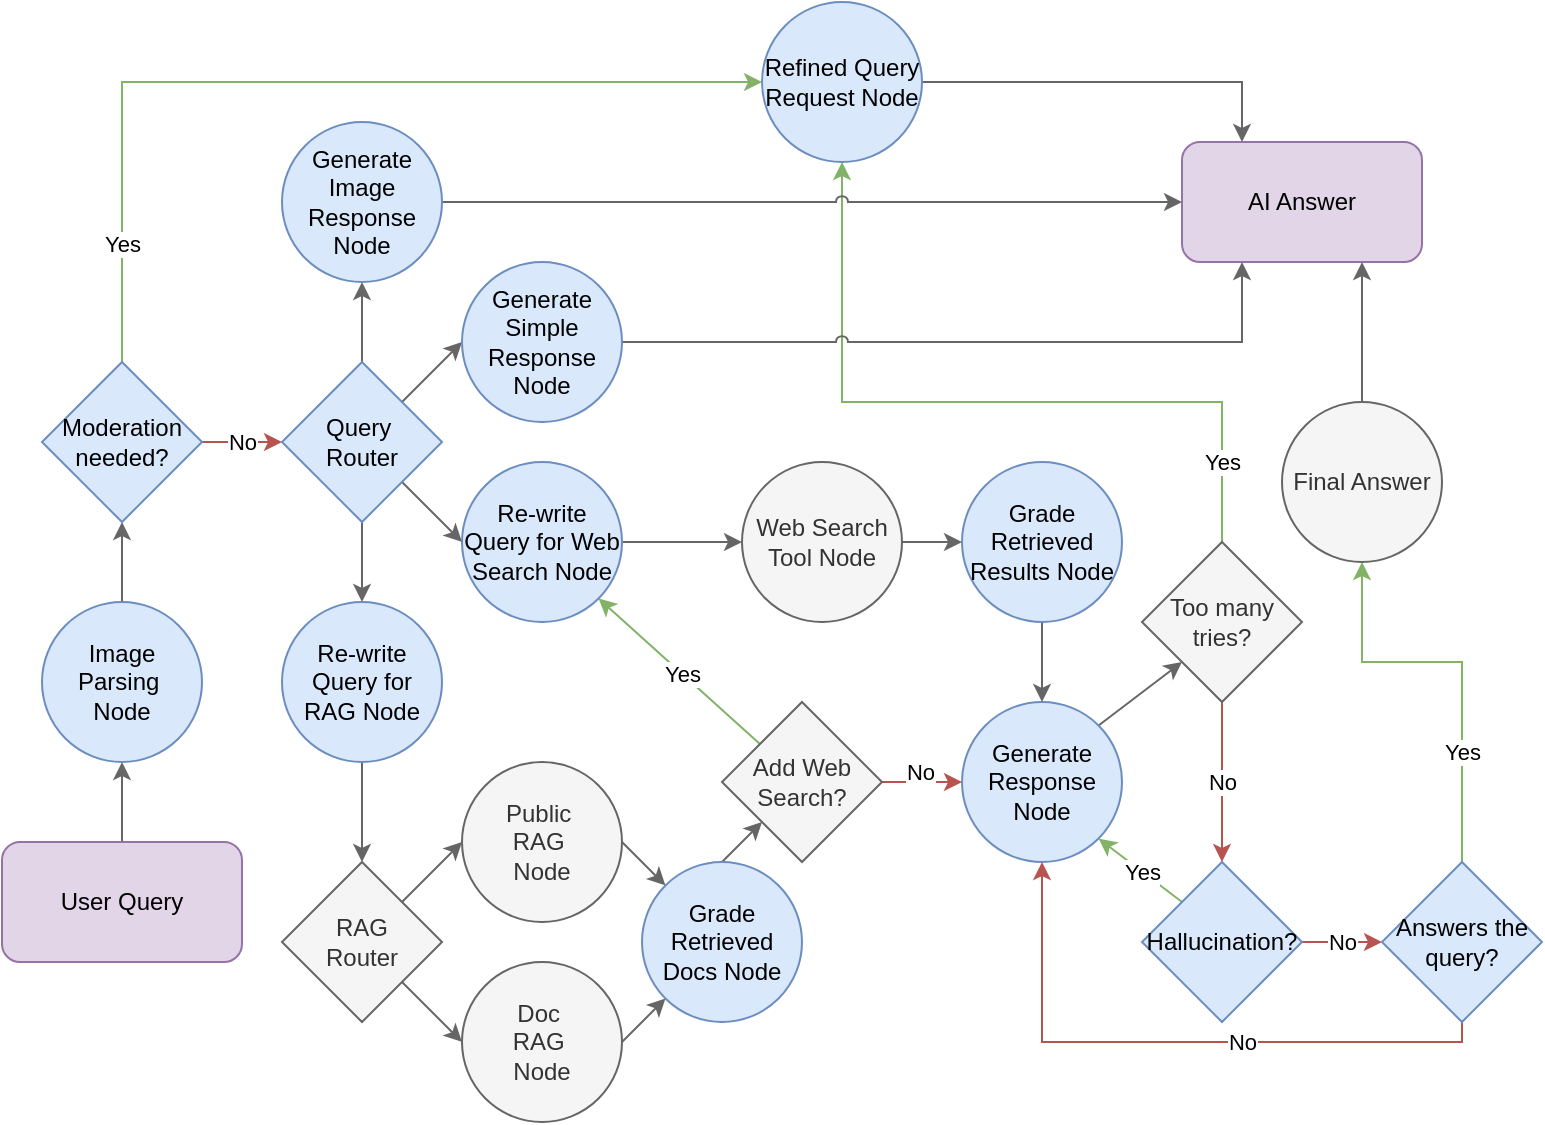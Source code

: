<mxfile version="25.0.3">
  <diagram name="Page-1" id="3-dAiq0loSyunrDHpGPL">
    <mxGraphModel dx="2276" dy="1849" grid="1" gridSize="10" guides="1" tooltips="1" connect="1" arrows="1" fold="1" page="1" pageScale="1" pageWidth="850" pageHeight="1100" math="0" shadow="0">
      <root>
        <mxCell id="0" />
        <mxCell id="1" parent="0" />
        <mxCell id="oLoNkmWW0kg5vh_2qyFr-16" style="edgeStyle=orthogonalEdgeStyle;rounded=0;orthogonalLoop=1;jettySize=auto;html=1;fillColor=#f5f5f5;strokeColor=#666666;movable=1;resizable=1;rotatable=1;deletable=1;editable=1;locked=0;connectable=1;" parent="1" source="zleJWlLDJKrZ-fklkJlN-1" target="zleJWlLDJKrZ-fklkJlN-39" edge="1">
          <mxGeometry relative="1" as="geometry" />
        </mxCell>
        <mxCell id="zleJWlLDJKrZ-fklkJlN-1" value="User Query" style="rounded=1;whiteSpace=wrap;html=1;fillColor=#e1d5e7;strokeColor=#9673a6;movable=1;resizable=1;rotatable=1;deletable=1;editable=1;locked=0;connectable=1;" parent="1" vertex="1">
          <mxGeometry x="-140" y="320" width="120" height="60" as="geometry" />
        </mxCell>
        <mxCell id="oLoNkmWW0kg5vh_2qyFr-29" value="No" style="rounded=0;orthogonalLoop=1;jettySize=auto;html=1;fillColor=#f8cecc;strokeColor=#b85450;exitX=1;exitY=0.5;exitDx=0;exitDy=0;movable=1;resizable=1;rotatable=1;deletable=1;editable=1;locked=0;connectable=1;entryX=0;entryY=0.5;entryDx=0;entryDy=0;" parent="1" source="zleJWlLDJKrZ-fklkJlN-6" target="zleJWlLDJKrZ-fklkJlN-8" edge="1">
          <mxGeometry x="-0.041" y="5" relative="1" as="geometry">
            <mxPoint x="220" y="300" as="sourcePoint" />
            <mxPoint x="390" y="300" as="targetPoint" />
            <mxPoint as="offset" />
          </mxGeometry>
        </mxCell>
        <mxCell id="oLoNkmWW0kg5vh_2qyFr-30" value="Yes" style="rounded=0;orthogonalLoop=1;jettySize=auto;html=1;fillColor=#d5e8d4;strokeColor=#82b366;elbow=vertical;movable=1;resizable=1;rotatable=1;deletable=1;editable=1;locked=0;connectable=1;entryX=1;entryY=1;entryDx=0;entryDy=0;" parent="1" source="zleJWlLDJKrZ-fklkJlN-6" target="zleJWlLDJKrZ-fklkJlN-10" edge="1">
          <mxGeometry x="-0.041" relative="1" as="geometry">
            <mxPoint x="260" y="230" as="sourcePoint" />
            <mxPoint x="190" y="250" as="targetPoint" />
            <mxPoint as="offset" />
          </mxGeometry>
        </mxCell>
        <mxCell id="zleJWlLDJKrZ-fklkJlN-6" value="Add Web Search?" style="rhombus;whiteSpace=wrap;html=1;labelBackgroundColor=none;fillColor=#f5f5f5;fontColor=#333333;strokeColor=#666666;movable=1;resizable=1;rotatable=1;deletable=1;editable=1;locked=0;connectable=1;" parent="1" vertex="1">
          <mxGeometry x="220" y="250" width="80" height="80" as="geometry" />
        </mxCell>
        <mxCell id="oLoNkmWW0kg5vh_2qyFr-2" style="rounded=0;orthogonalLoop=1;jettySize=auto;html=1;entryX=0;entryY=1;entryDx=0;entryDy=0;fillColor=#f5f5f5;strokeColor=#666666;exitX=1;exitY=0;exitDx=0;exitDy=0;movable=1;resizable=1;rotatable=1;deletable=1;editable=1;locked=0;connectable=1;" parent="1" source="zleJWlLDJKrZ-fklkJlN-8" target="oLoNkmWW0kg5vh_2qyFr-1" edge="1">
          <mxGeometry relative="1" as="geometry">
            <mxPoint x="924.961" y="230.309" as="sourcePoint" />
            <mxPoint x="960" y="190" as="targetPoint" />
            <Array as="points" />
          </mxGeometry>
        </mxCell>
        <mxCell id="zleJWlLDJKrZ-fklkJlN-8" value="Generate Response Node" style="ellipse;whiteSpace=wrap;html=1;aspect=fixed;fillColor=#dae8fc;strokeColor=#6c8ebf;gradientColor=none;labelBackgroundColor=none;movable=1;resizable=1;rotatable=1;deletable=1;editable=1;locked=0;connectable=1;" parent="1" vertex="1">
          <mxGeometry x="340" y="250" width="80" height="80" as="geometry" />
        </mxCell>
        <mxCell id="nSUb8rrqcTuWKknIw9ID-6" style="rounded=0;orthogonalLoop=1;jettySize=auto;html=1;fillColor=#f5f5f5;strokeColor=#666666;exitX=1;exitY=0.5;exitDx=0;exitDy=0;entryX=0;entryY=0.5;entryDx=0;entryDy=0;movable=1;resizable=1;rotatable=1;deletable=1;editable=1;locked=0;connectable=1;edgeStyle=orthogonalEdgeStyle;" parent="1" source="zleJWlLDJKrZ-fklkJlN-10" target="zleJWlLDJKrZ-fklkJlN-12" edge="1">
          <mxGeometry relative="1" as="geometry">
            <mxPoint x="110" y="330" as="sourcePoint" />
            <mxPoint x="700" y="460" as="targetPoint" />
          </mxGeometry>
        </mxCell>
        <mxCell id="zleJWlLDJKrZ-fklkJlN-10" value="Re-write Query for Web Search Node" style="ellipse;whiteSpace=wrap;html=1;aspect=fixed;fillColor=#dae8fc;strokeColor=#6c8ebf;gradientColor=none;labelBackgroundColor=none;labelBorderColor=none;movable=1;resizable=1;rotatable=1;deletable=1;editable=1;locked=0;connectable=1;" parent="1" vertex="1">
          <mxGeometry x="90" y="130" width="80" height="80" as="geometry" />
        </mxCell>
        <mxCell id="oLoNkmWW0kg5vh_2qyFr-31" style="rounded=0;orthogonalLoop=1;jettySize=auto;html=1;entryX=0;entryY=0.5;entryDx=0;entryDy=0;fillColor=#f5f5f5;strokeColor=#666666;exitX=1;exitY=0.5;exitDx=0;exitDy=0;movable=1;resizable=1;rotatable=1;deletable=1;editable=1;locked=0;connectable=1;" parent="1" source="zleJWlLDJKrZ-fklkJlN-12" target="nOd0-oaQQGOslEnTPFa--6" edge="1">
          <mxGeometry relative="1" as="geometry">
            <mxPoint x="330" y="160" as="sourcePoint" />
            <mxPoint x="740" y="300" as="targetPoint" />
          </mxGeometry>
        </mxCell>
        <mxCell id="zleJWlLDJKrZ-fklkJlN-12" value="Web Search Tool Node" style="ellipse;whiteSpace=wrap;html=1;aspect=fixed;fillColor=#f5f5f5;strokeColor=#666666;fontColor=#333333;movable=1;resizable=1;rotatable=1;deletable=1;editable=1;locked=0;connectable=1;" parent="1" vertex="1">
          <mxGeometry x="230" y="130" width="80" height="80" as="geometry" />
        </mxCell>
        <mxCell id="zleJWlLDJKrZ-fklkJlN-16" value="AI Answer" style="rounded=1;whiteSpace=wrap;html=1;fillColor=#e1d5e7;strokeColor=#9673a6;movable=1;resizable=1;rotatable=1;deletable=1;editable=1;locked=0;connectable=1;" parent="1" vertex="1">
          <mxGeometry x="450" y="-30" width="120" height="60" as="geometry" />
        </mxCell>
        <mxCell id="zleJWlLDJKrZ-fklkJlN-28" value="No" style="edgeStyle=orthogonalEdgeStyle;rounded=0;orthogonalLoop=1;jettySize=auto;html=1;entryX=0;entryY=0.5;entryDx=0;entryDy=0;fillColor=#f8cecc;strokeColor=#b85450;movable=1;resizable=1;rotatable=1;deletable=1;editable=1;locked=0;connectable=1;exitX=1;exitY=0.5;exitDx=0;exitDy=0;" parent="1" source="zleJWlLDJKrZ-fklkJlN-21" target="zleJWlLDJKrZ-fklkJlN-27" edge="1">
          <mxGeometry relative="1" as="geometry">
            <mxPoint as="offset" />
          </mxGeometry>
        </mxCell>
        <mxCell id="oLoNkmWW0kg5vh_2qyFr-6" value="Yes" style="rounded=0;orthogonalLoop=1;jettySize=auto;html=1;entryX=1;entryY=1;entryDx=0;entryDy=0;fillColor=#d5e8d4;strokeColor=#82b366;exitX=0;exitY=0;exitDx=0;exitDy=0;elbow=vertical;movable=1;resizable=1;rotatable=1;deletable=1;editable=1;locked=0;connectable=1;" parent="1" source="zleJWlLDJKrZ-fklkJlN-21" target="zleJWlLDJKrZ-fklkJlN-8" edge="1">
          <mxGeometry x="-0.049" relative="1" as="geometry">
            <mxPoint as="offset" />
          </mxGeometry>
        </mxCell>
        <mxCell id="zleJWlLDJKrZ-fklkJlN-21" value="Hallucination?" style="rhombus;whiteSpace=wrap;html=1;fillColor=#dae8fc;strokeColor=#6c8ebf;labelBackgroundColor=none;movable=1;resizable=1;rotatable=1;deletable=1;editable=1;locked=0;connectable=1;" parent="1" vertex="1">
          <mxGeometry x="430" y="330" width="80" height="80" as="geometry" />
        </mxCell>
        <mxCell id="zleJWlLDJKrZ-fklkJlN-32" value="No" style="edgeStyle=orthogonalEdgeStyle;rounded=0;orthogonalLoop=1;jettySize=auto;html=1;fillColor=#f8cecc;strokeColor=#b85450;movable=1;resizable=1;rotatable=1;deletable=1;editable=1;locked=0;connectable=1;exitX=0.5;exitY=1;exitDx=0;exitDy=0;entryX=0.5;entryY=1;entryDx=0;entryDy=0;" parent="1" source="zleJWlLDJKrZ-fklkJlN-27" target="zleJWlLDJKrZ-fklkJlN-8" edge="1">
          <mxGeometry x="-0.226" relative="1" as="geometry">
            <Array as="points">
              <mxPoint x="590" y="420" />
              <mxPoint x="380" y="420" />
            </Array>
            <mxPoint x="1080" y="420" as="sourcePoint" />
            <mxPoint x="940" y="380" as="targetPoint" />
            <mxPoint as="offset" />
          </mxGeometry>
        </mxCell>
        <mxCell id="zleJWlLDJKrZ-fklkJlN-43" value="Yes" style="edgeStyle=orthogonalEdgeStyle;rounded=0;orthogonalLoop=1;jettySize=auto;html=1;entryX=0.5;entryY=1;entryDx=0;entryDy=0;fillColor=#d5e8d4;strokeColor=#82b366;exitX=0.5;exitY=0;exitDx=0;exitDy=0;movable=1;resizable=1;rotatable=1;deletable=1;editable=1;locked=0;connectable=1;" parent="1" source="zleJWlLDJKrZ-fklkJlN-27" target="zleJWlLDJKrZ-fklkJlN-42" edge="1">
          <mxGeometry x="-0.444" relative="1" as="geometry">
            <Array as="points">
              <mxPoint x="590" y="230" />
              <mxPoint x="540" y="230" />
            </Array>
            <mxPoint x="910" y="340" as="sourcePoint" />
            <mxPoint x="930" y="190" as="targetPoint" />
            <mxPoint as="offset" />
          </mxGeometry>
        </mxCell>
        <mxCell id="zleJWlLDJKrZ-fklkJlN-27" value="Answers the query?" style="rhombus;whiteSpace=wrap;html=1;fillColor=#dae8fc;strokeColor=#6c8ebf;labelBackgroundColor=none;movable=1;resizable=1;rotatable=1;deletable=1;editable=1;locked=0;connectable=1;" parent="1" vertex="1">
          <mxGeometry x="550" y="330" width="80" height="80" as="geometry" />
        </mxCell>
        <mxCell id="oLoNkmWW0kg5vh_2qyFr-37" style="rounded=0;orthogonalLoop=1;jettySize=auto;html=1;entryX=0;entryY=0.5;entryDx=0;entryDy=0;fillColor=#f5f5f5;strokeColor=#666666;exitX=1;exitY=1;exitDx=0;exitDy=0;movable=1;resizable=1;rotatable=1;deletable=1;editable=1;locked=0;connectable=1;" parent="1" source="zleJWlLDJKrZ-fklkJlN-35" target="zleJWlLDJKrZ-fklkJlN-10" edge="1">
          <mxGeometry relative="1" as="geometry">
            <mxPoint x="-10" y="370" as="sourcePoint" />
            <mxPoint x="460" y="460" as="targetPoint" />
          </mxGeometry>
        </mxCell>
        <mxCell id="MqxE6IQARYcbxJ1bYYm3-2" style="rounded=0;orthogonalLoop=1;jettySize=auto;html=1;fillColor=#f5f5f5;strokeColor=#666666;movable=1;resizable=1;rotatable=1;deletable=1;editable=1;locked=0;connectable=1;exitX=0.5;exitY=1;exitDx=0;exitDy=0;entryX=0.5;entryY=0;entryDx=0;entryDy=0;" parent="1" source="zleJWlLDJKrZ-fklkJlN-35" target="MqxE6IQARYcbxJ1bYYm3-1" edge="1">
          <mxGeometry relative="1" as="geometry">
            <mxPoint x="130" y="130" as="targetPoint" />
            <Array as="points" />
          </mxGeometry>
        </mxCell>
        <mxCell id="nSUb8rrqcTuWKknIw9ID-3" style="rounded=0;orthogonalLoop=1;jettySize=auto;html=1;entryX=0;entryY=0.5;entryDx=0;entryDy=0;fillColor=#f5f5f5;strokeColor=#666666;exitX=1;exitY=0;exitDx=0;exitDy=0;movable=1;resizable=1;rotatable=1;deletable=1;editable=1;locked=0;connectable=1;" parent="1" source="zleJWlLDJKrZ-fklkJlN-35" target="nSUb8rrqcTuWKknIw9ID-2" edge="1">
          <mxGeometry relative="1" as="geometry">
            <mxPoint x="15" y="60" as="sourcePoint" />
            <mxPoint x="65" y="-70" as="targetPoint" />
          </mxGeometry>
        </mxCell>
        <mxCell id="nOd0-oaQQGOslEnTPFa--1" style="edgeStyle=orthogonalEdgeStyle;rounded=0;orthogonalLoop=1;jettySize=auto;html=1;fillColor=#f5f5f5;strokeColor=#666666;movable=1;resizable=1;rotatable=1;deletable=1;editable=1;locked=0;connectable=1;" edge="1" parent="1" source="zleJWlLDJKrZ-fklkJlN-35">
          <mxGeometry relative="1" as="geometry">
            <mxPoint x="40" y="40" as="targetPoint" />
          </mxGeometry>
        </mxCell>
        <mxCell id="zleJWlLDJKrZ-fklkJlN-35" value="Query&amp;nbsp;&lt;div&gt;Router&lt;/div&gt;" style="rhombus;whiteSpace=wrap;html=1;fillColor=#dae8fc;strokeColor=#6c8ebf;rounded=0;shadow=0;labelBackgroundColor=none;movable=1;resizable=1;rotatable=1;deletable=1;editable=1;locked=0;connectable=1;" parent="1" vertex="1">
          <mxGeometry y="80" width="80" height="80" as="geometry" />
        </mxCell>
        <mxCell id="oLoNkmWW0kg5vh_2qyFr-18" style="edgeStyle=orthogonalEdgeStyle;rounded=0;orthogonalLoop=1;jettySize=auto;html=1;entryX=0.5;entryY=1;entryDx=0;entryDy=0;fillColor=#f5f5f5;strokeColor=#666666;movable=1;resizable=1;rotatable=1;deletable=1;editable=1;locked=0;connectable=1;exitX=0.5;exitY=0;exitDx=0;exitDy=0;" parent="1" source="zleJWlLDJKrZ-fklkJlN-39" target="oLoNkmWW0kg5vh_2qyFr-9" edge="1">
          <mxGeometry relative="1" as="geometry" />
        </mxCell>
        <mxCell id="zleJWlLDJKrZ-fklkJlN-39" value="Image Parsing&amp;nbsp;&lt;div&gt;Node&lt;/div&gt;" style="ellipse;whiteSpace=wrap;html=1;aspect=fixed;fillColor=#dae8fc;strokeColor=#6c8ebf;movable=1;resizable=1;rotatable=1;deletable=1;editable=1;locked=0;connectable=1;" parent="1" vertex="1">
          <mxGeometry x="-120" y="200" width="80" height="80" as="geometry" />
        </mxCell>
        <mxCell id="zleJWlLDJKrZ-fklkJlN-44" style="edgeStyle=orthogonalEdgeStyle;rounded=0;orthogonalLoop=1;jettySize=auto;html=1;entryX=0.75;entryY=1;entryDx=0;entryDy=0;fillColor=#f5f5f5;strokeColor=#666666;exitX=0.5;exitY=0;exitDx=0;exitDy=0;movable=1;resizable=1;rotatable=1;deletable=1;editable=1;locked=0;connectable=1;" parent="1" source="zleJWlLDJKrZ-fklkJlN-42" target="zleJWlLDJKrZ-fklkJlN-16" edge="1">
          <mxGeometry relative="1" as="geometry">
            <mxPoint x="1210" y="30" as="sourcePoint" />
            <mxPoint x="1080" y="-270" as="targetPoint" />
            <Array as="points" />
          </mxGeometry>
        </mxCell>
        <mxCell id="zleJWlLDJKrZ-fklkJlN-42" value="Final Answer" style="ellipse;whiteSpace=wrap;html=1;aspect=fixed;fillColor=#f5f5f5;strokeColor=#666666;fontColor=#333333;movable=1;resizable=1;rotatable=1;deletable=1;editable=1;locked=0;connectable=1;" parent="1" vertex="1">
          <mxGeometry x="500" y="100" width="80" height="80" as="geometry" />
        </mxCell>
        <mxCell id="oLoNkmWW0kg5vh_2qyFr-4" value="Yes" style="edgeStyle=orthogonalEdgeStyle;rounded=0;orthogonalLoop=1;jettySize=auto;html=1;entryX=0.5;entryY=1;entryDx=0;entryDy=0;fillColor=#d5e8d4;strokeColor=#82b366;exitX=0.5;exitY=0;exitDx=0;exitDy=0;jumpStyle=arc;movable=1;resizable=1;rotatable=1;deletable=1;editable=1;locked=0;connectable=1;" parent="1" source="oLoNkmWW0kg5vh_2qyFr-1" target="oLoNkmWW0kg5vh_2qyFr-3" edge="1">
          <mxGeometry x="-0.789" relative="1" as="geometry">
            <mxPoint x="640" y="280" as="sourcePoint" />
            <mxPoint x="640" y="250" as="targetPoint" />
            <Array as="points">
              <mxPoint x="470" y="100" />
              <mxPoint x="280" y="100" />
            </Array>
            <mxPoint as="offset" />
          </mxGeometry>
        </mxCell>
        <mxCell id="oLoNkmWW0kg5vh_2qyFr-5" value="No" style="edgeStyle=orthogonalEdgeStyle;rounded=0;orthogonalLoop=1;jettySize=auto;html=1;entryX=0.5;entryY=0;entryDx=0;entryDy=0;fillColor=#f8cecc;strokeColor=#b85450;movable=1;resizable=1;rotatable=1;deletable=1;editable=1;locked=0;connectable=1;exitX=0.5;exitY=1;exitDx=0;exitDy=0;" parent="1" source="oLoNkmWW0kg5vh_2qyFr-1" target="zleJWlLDJKrZ-fklkJlN-21" edge="1">
          <mxGeometry relative="1" as="geometry" />
        </mxCell>
        <mxCell id="oLoNkmWW0kg5vh_2qyFr-1" value="Too many tries?" style="rhombus;whiteSpace=wrap;html=1;fillColor=#f5f5f5;strokeColor=#666666;labelBackgroundColor=none;fontColor=#333333;movable=1;resizable=1;rotatable=1;deletable=1;editable=1;locked=0;connectable=1;" parent="1" vertex="1">
          <mxGeometry x="430" y="170" width="80" height="80" as="geometry" />
        </mxCell>
        <mxCell id="nSUb8rrqcTuWKknIw9ID-1" style="edgeStyle=orthogonalEdgeStyle;rounded=0;orthogonalLoop=1;jettySize=auto;html=1;entryX=0.25;entryY=0;entryDx=0;entryDy=0;fillColor=#f5f5f5;strokeColor=#666666;exitX=1;exitY=0.5;exitDx=0;exitDy=0;movable=1;resizable=1;rotatable=1;deletable=1;editable=1;locked=0;connectable=1;" parent="1" source="oLoNkmWW0kg5vh_2qyFr-3" target="zleJWlLDJKrZ-fklkJlN-16" edge="1">
          <mxGeometry relative="1" as="geometry">
            <mxPoint x="390" y="-60" as="sourcePoint" />
            <mxPoint x="830" y="-140" as="targetPoint" />
          </mxGeometry>
        </mxCell>
        <mxCell id="oLoNkmWW0kg5vh_2qyFr-3" value="Refined Query Request&amp;nbsp;&lt;span style=&quot;background-color: initial;&quot;&gt;Node&lt;/span&gt;" style="ellipse;whiteSpace=wrap;html=1;aspect=fixed;fillColor=#dae8fc;strokeColor=#6c8ebf;movable=1;resizable=1;rotatable=1;deletable=1;editable=1;locked=0;connectable=1;" parent="1" vertex="1">
          <mxGeometry x="240" y="-100" width="80" height="80" as="geometry" />
        </mxCell>
        <mxCell id="oLoNkmWW0kg5vh_2qyFr-23" value="No" style="rounded=0;orthogonalLoop=1;jettySize=auto;html=1;fillColor=#f8cecc;strokeColor=#b85450;exitX=1;exitY=0.5;exitDx=0;exitDy=0;edgeStyle=orthogonalEdgeStyle;entryX=0;entryY=0.5;entryDx=0;entryDy=0;movable=1;resizable=1;rotatable=1;deletable=1;editable=1;locked=0;connectable=1;" parent="1" source="oLoNkmWW0kg5vh_2qyFr-9" target="zleJWlLDJKrZ-fklkJlN-35" edge="1">
          <mxGeometry relative="1" as="geometry">
            <mxPoint x="-40.5" y="210" as="sourcePoint" />
            <mxPoint x="-70.5" y="200" as="targetPoint" />
            <mxPoint as="offset" />
          </mxGeometry>
        </mxCell>
        <mxCell id="oLoNkmWW0kg5vh_2qyFr-24" value="Yes" style="edgeStyle=orthogonalEdgeStyle;rounded=0;orthogonalLoop=1;jettySize=auto;html=1;entryX=0;entryY=0.5;entryDx=0;entryDy=0;labelBackgroundColor=#FFFFFF;fillColor=#d5e8d4;strokeColor=#82b366;exitX=0.5;exitY=0;exitDx=0;exitDy=0;movable=1;resizable=1;rotatable=1;deletable=1;editable=1;locked=0;connectable=1;" parent="1" source="oLoNkmWW0kg5vh_2qyFr-9" target="oLoNkmWW0kg5vh_2qyFr-3" edge="1">
          <mxGeometry x="-0.741" relative="1" as="geometry">
            <mxPoint x="-110" y="10" as="sourcePoint" />
            <mxPoint x="530" y="-180" as="targetPoint" />
            <Array as="points">
              <mxPoint x="-80" y="-60" />
            </Array>
            <mxPoint as="offset" />
          </mxGeometry>
        </mxCell>
        <mxCell id="oLoNkmWW0kg5vh_2qyFr-9" value="Moderation needed?" style="rhombus;whiteSpace=wrap;html=1;fillColor=#dae8fc;strokeColor=#6c8ebf;rounded=0;shadow=0;labelBackgroundColor=none;movable=1;resizable=1;rotatable=1;deletable=1;editable=1;locked=0;connectable=1;" parent="1" vertex="1">
          <mxGeometry x="-120" y="80" width="80" height="80" as="geometry" />
        </mxCell>
        <mxCell id="nOd0-oaQQGOslEnTPFa--15" style="rounded=0;orthogonalLoop=1;jettySize=auto;html=1;exitX=1;exitY=0.5;exitDx=0;exitDy=0;fillColor=#f5f5f5;strokeColor=#666666;entryX=0;entryY=0;entryDx=0;entryDy=0;movable=1;resizable=1;rotatable=1;deletable=1;editable=1;locked=0;connectable=1;" edge="1" parent="1" source="oLoNkmWW0kg5vh_2qyFr-17" target="nOd0-oaQQGOslEnTPFa--17">
          <mxGeometry relative="1" as="geometry">
            <mxPoint x="190" y="310" as="targetPoint" />
          </mxGeometry>
        </mxCell>
        <mxCell id="oLoNkmWW0kg5vh_2qyFr-17" value="Public&amp;nbsp;&lt;div&gt;&lt;span style=&quot;background-color: initial;&quot;&gt;RAG&amp;nbsp;&lt;/span&gt;&lt;/div&gt;&lt;div&gt;&lt;span style=&quot;background-color: initial;&quot;&gt;Node&lt;/span&gt;&lt;/div&gt;" style="ellipse;whiteSpace=wrap;html=1;aspect=fixed;fillColor=#f5f5f5;strokeColor=#666666;fontColor=#333333;movable=1;resizable=1;rotatable=1;deletable=1;editable=1;locked=0;connectable=1;" parent="1" vertex="1">
          <mxGeometry x="90" y="280" width="80" height="80" as="geometry" />
        </mxCell>
        <mxCell id="nOd0-oaQQGOslEnTPFa--16" style="rounded=0;orthogonalLoop=1;jettySize=auto;html=1;exitX=1;exitY=0.5;exitDx=0;exitDy=0;fillColor=#f5f5f5;strokeColor=#666666;entryX=0;entryY=1;entryDx=0;entryDy=0;movable=1;resizable=1;rotatable=1;deletable=1;editable=1;locked=0;connectable=1;" edge="1" parent="1" source="oLoNkmWW0kg5vh_2qyFr-26" target="nOd0-oaQQGOslEnTPFa--17">
          <mxGeometry relative="1" as="geometry">
            <mxPoint x="190" y="450" as="targetPoint" />
          </mxGeometry>
        </mxCell>
        <mxCell id="oLoNkmWW0kg5vh_2qyFr-26" value="Doc&amp;nbsp;&lt;div&gt;RAG&amp;nbsp;&lt;div&gt;&lt;span style=&quot;background-color: initial;&quot;&gt;Node&lt;/span&gt;&lt;/div&gt;&lt;/div&gt;" style="ellipse;whiteSpace=wrap;html=1;aspect=fixed;fillColor=#f5f5f5;strokeColor=#666666;fontColor=#333333;movable=1;resizable=1;rotatable=1;deletable=1;editable=1;locked=0;connectable=1;" parent="1" vertex="1">
          <mxGeometry x="90" y="380" width="80" height="80" as="geometry" />
        </mxCell>
        <mxCell id="nOd0-oaQQGOslEnTPFa--14" style="edgeStyle=orthogonalEdgeStyle;rounded=0;orthogonalLoop=1;jettySize=auto;html=1;exitX=0.5;exitY=1;exitDx=0;exitDy=0;entryX=0.5;entryY=0;entryDx=0;entryDy=0;fillColor=#f5f5f5;strokeColor=#666666;movable=1;resizable=1;rotatable=1;deletable=1;editable=1;locked=0;connectable=1;" edge="1" parent="1" source="MqxE6IQARYcbxJ1bYYm3-1" target="MqxE6IQARYcbxJ1bYYm3-3">
          <mxGeometry relative="1" as="geometry">
            <mxPoint x="40" y="300" as="sourcePoint" />
          </mxGeometry>
        </mxCell>
        <mxCell id="nOd0-oaQQGOslEnTPFa--19" style="rounded=0;orthogonalLoop=1;jettySize=auto;html=1;exitX=0.5;exitY=0;exitDx=0;exitDy=0;fillColor=#f5f5f5;strokeColor=#666666;entryX=0;entryY=1;entryDx=0;entryDy=0;movable=1;resizable=1;rotatable=1;deletable=1;editable=1;locked=0;connectable=1;" edge="1" parent="1" source="nOd0-oaQQGOslEnTPFa--17" target="zleJWlLDJKrZ-fklkJlN-6">
          <mxGeometry relative="1" as="geometry">
            <mxPoint x="100" y="220" as="targetPoint" />
          </mxGeometry>
        </mxCell>
        <mxCell id="MqxE6IQARYcbxJ1bYYm3-1" value="Re-write Query for RAG Node" style="ellipse;whiteSpace=wrap;html=1;aspect=fixed;fillColor=#dae8fc;strokeColor=#6c8ebf;gradientColor=none;labelBackgroundColor=none;movable=1;resizable=1;rotatable=1;deletable=1;editable=1;locked=0;connectable=1;" parent="1" vertex="1">
          <mxGeometry y="200" width="80" height="80" as="geometry" />
        </mxCell>
        <mxCell id="MqxE6IQARYcbxJ1bYYm3-3" value="RAG&lt;div&gt;Router&lt;/div&gt;" style="rhombus;whiteSpace=wrap;html=1;fillColor=#f5f5f5;strokeColor=#666666;rounded=0;shadow=0;labelBackgroundColor=none;fontColor=#333333;movable=1;resizable=1;rotatable=1;deletable=1;editable=1;locked=0;connectable=1;" parent="1" vertex="1">
          <mxGeometry y="330" width="80" height="80" as="geometry" />
        </mxCell>
        <mxCell id="nSUb8rrqcTuWKknIw9ID-4" style="edgeStyle=orthogonalEdgeStyle;rounded=0;orthogonalLoop=1;jettySize=auto;html=1;entryX=0.25;entryY=1;entryDx=0;entryDy=0;fillColor=#f5f5f5;strokeColor=#666666;jumpStyle=arc;exitX=1;exitY=0.5;exitDx=0;exitDy=0;movable=1;resizable=1;rotatable=1;deletable=1;editable=1;locked=0;connectable=1;" parent="1" source="nSUb8rrqcTuWKknIw9ID-2" target="zleJWlLDJKrZ-fklkJlN-16" edge="1">
          <mxGeometry relative="1" as="geometry">
            <mxPoint x="90" y="200" as="sourcePoint" />
            <mxPoint x="850" y="130" as="targetPoint" />
            <Array as="points">
              <mxPoint x="480" y="70" />
            </Array>
          </mxGeometry>
        </mxCell>
        <mxCell id="nSUb8rrqcTuWKknIw9ID-2" value="Generate Simple Response Node" style="ellipse;whiteSpace=wrap;html=1;aspect=fixed;fillColor=#dae8fc;strokeColor=#6c8ebf;gradientColor=none;labelBackgroundColor=none;movable=1;resizable=1;rotatable=1;deletable=1;editable=1;locked=0;connectable=1;" parent="1" vertex="1">
          <mxGeometry x="90" y="30" width="80" height="80" as="geometry" />
        </mxCell>
        <mxCell id="nSUb8rrqcTuWKknIw9ID-7" style="rounded=0;orthogonalLoop=1;jettySize=auto;html=1;entryX=0;entryY=0.5;entryDx=0;entryDy=0;fillColor=#f5f5f5;strokeColor=#666666;exitX=1;exitY=0;exitDx=0;exitDy=0;movable=1;resizable=1;rotatable=1;deletable=1;editable=1;locked=0;connectable=1;" parent="1" source="MqxE6IQARYcbxJ1bYYm3-3" target="oLoNkmWW0kg5vh_2qyFr-17" edge="1">
          <mxGeometry relative="1" as="geometry" />
        </mxCell>
        <mxCell id="nSUb8rrqcTuWKknIw9ID-8" style="rounded=0;orthogonalLoop=1;jettySize=auto;html=1;entryX=0;entryY=0.5;entryDx=0;entryDy=0;fillColor=#f5f5f5;strokeColor=#666666;exitX=1;exitY=1;exitDx=0;exitDy=0;movable=1;resizable=1;rotatable=1;deletable=1;editable=1;locked=0;connectable=1;" parent="1" source="MqxE6IQARYcbxJ1bYYm3-3" target="oLoNkmWW0kg5vh_2qyFr-26" edge="1">
          <mxGeometry relative="1" as="geometry" />
        </mxCell>
        <mxCell id="nOd0-oaQQGOslEnTPFa--3" style="edgeStyle=orthogonalEdgeStyle;rounded=0;orthogonalLoop=1;jettySize=auto;html=1;fillColor=#f5f5f5;strokeColor=#666666;jumpStyle=arc;exitX=1;exitY=0.5;exitDx=0;exitDy=0;movable=1;resizable=1;rotatable=1;deletable=1;editable=1;locked=0;connectable=1;entryX=0;entryY=0.5;entryDx=0;entryDy=0;" edge="1" parent="1" source="nOd0-oaQQGOslEnTPFa--2" target="zleJWlLDJKrZ-fklkJlN-16">
          <mxGeometry relative="1" as="geometry">
            <mxPoint x="250" y="20" as="targetPoint" />
            <mxPoint x="80" y="20" as="sourcePoint" />
            <Array as="points" />
          </mxGeometry>
        </mxCell>
        <mxCell id="nOd0-oaQQGOslEnTPFa--2" value="Generate Image Response Node" style="ellipse;whiteSpace=wrap;html=1;aspect=fixed;fillColor=#dae8fc;strokeColor=#6c8ebf;gradientColor=none;labelBackgroundColor=none;movable=1;resizable=1;rotatable=1;deletable=1;editable=1;locked=0;connectable=1;" vertex="1" parent="1">
          <mxGeometry y="-40" width="80" height="80" as="geometry" />
        </mxCell>
        <mxCell id="nOd0-oaQQGOslEnTPFa--22" style="rounded=0;orthogonalLoop=1;jettySize=auto;html=1;exitX=0.5;exitY=1;exitDx=0;exitDy=0;entryX=0.5;entryY=0;entryDx=0;entryDy=0;fillColor=#f5f5f5;strokeColor=#666666;movable=1;resizable=1;rotatable=1;deletable=1;editable=1;locked=0;connectable=1;edgeStyle=orthogonalEdgeStyle;" edge="1" parent="1" source="nOd0-oaQQGOslEnTPFa--6" target="zleJWlLDJKrZ-fklkJlN-8">
          <mxGeometry relative="1" as="geometry" />
        </mxCell>
        <mxCell id="nOd0-oaQQGOslEnTPFa--17" value="Grade Retrieved Docs Node" style="ellipse;whiteSpace=wrap;html=1;aspect=fixed;fillColor=#dae8fc;strokeColor=#6c8ebf;labelBackgroundColor=none;movable=1;resizable=1;rotatable=1;deletable=1;editable=1;locked=0;connectable=1;" vertex="1" parent="1">
          <mxGeometry x="180" y="330" width="80" height="80" as="geometry" />
        </mxCell>
        <mxCell id="nOd0-oaQQGOslEnTPFa--6" value="Grade Retrieved Results Node" style="ellipse;whiteSpace=wrap;html=1;aspect=fixed;fillColor=#dae8fc;strokeColor=#6c8ebf;labelBackgroundColor=none;movable=1;resizable=1;rotatable=1;deletable=1;editable=1;locked=0;connectable=1;" vertex="1" parent="1">
          <mxGeometry x="340" y="130" width="80" height="80" as="geometry" />
        </mxCell>
      </root>
    </mxGraphModel>
  </diagram>
</mxfile>
